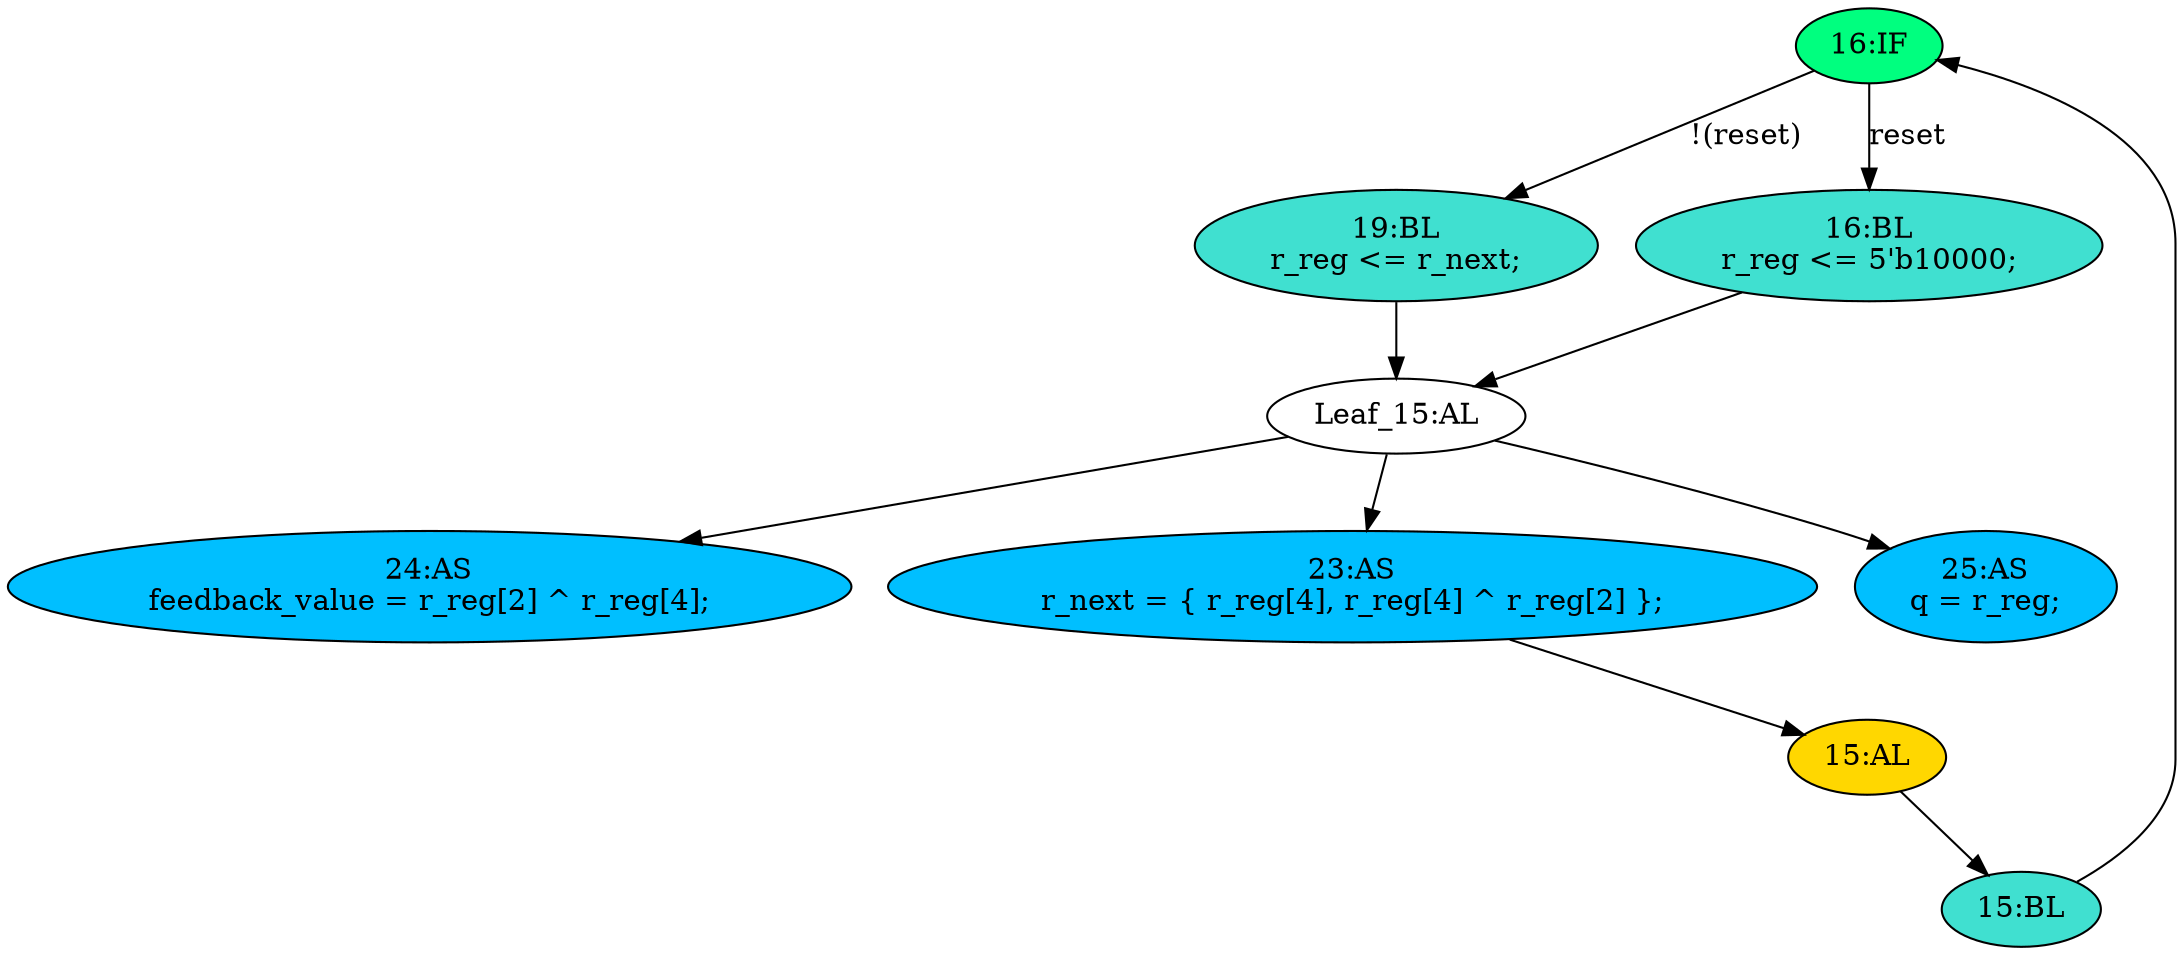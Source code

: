 strict digraph "compose( ,  )" {
	node [label="\N"];
	"16:IF"	[ast="<pyverilog.vparser.ast.IfStatement object at 0x7f2f110a3890>",
		fillcolor=springgreen,
		label="16:IF",
		statements="[]",
		style=filled,
		typ=IfStatement];
	"19:BL"	[ast="<pyverilog.vparser.ast.Block object at 0x7f2f1104e290>",
		fillcolor=turquoise,
		label="19:BL
r_reg <= r_next;",
		statements="[<pyverilog.vparser.ast.NonblockingSubstitution object at 0x7f2f110b1150>]",
		style=filled,
		typ=Block];
	"16:IF" -> "19:BL"	[cond="['reset']",
		label="!(reset)",
		lineno=16];
	"16:BL"	[ast="<pyverilog.vparser.ast.Block object at 0x7f2f110a34d0>",
		fillcolor=turquoise,
		label="16:BL
r_reg <= 5'b10000;",
		statements="[<pyverilog.vparser.ast.NonblockingSubstitution object at 0x7f2f110a3ed0>]",
		style=filled,
		typ=Block];
	"16:IF" -> "16:BL"	[cond="['reset']",
		label=reset,
		lineno=16];
	"15:AL"	[ast="<pyverilog.vparser.ast.Always object at 0x7f2f110a3d10>",
		clk_sens=True,
		fillcolor=gold,
		label="15:AL",
		sens="['clk', 'reset']",
		statements="[]",
		style=filled,
		typ=Always,
		use_var="['reset', 'r_next']"];
	"15:BL"	[ast="<pyverilog.vparser.ast.Block object at 0x7f2f110a3790>",
		fillcolor=turquoise,
		label="15:BL",
		statements="[]",
		style=filled,
		typ=Block];
	"15:AL" -> "15:BL"	[cond="[]",
		lineno=None];
	"Leaf_15:AL"	[def_var="['r_reg']",
		label="Leaf_15:AL"];
	"19:BL" -> "Leaf_15:AL"	[cond="[]",
		lineno=None];
	"15:BL" -> "16:IF"	[cond="[]",
		lineno=None];
	"24:AS"	[ast="<pyverilog.vparser.ast.Assign object at 0x7f2f14fc5d10>",
		def_var="['feedback_value']",
		fillcolor=deepskyblue,
		label="24:AS
feedback_value = r_reg[2] ^ r_reg[4];",
		statements="[]",
		style=filled,
		typ=Assign,
		use_var="['r_reg', 'r_reg']"];
	"Leaf_15:AL" -> "24:AS";
	"23:AS"	[ast="<pyverilog.vparser.ast.Assign object at 0x7f2f110bdc50>",
		def_var="['r_next']",
		fillcolor=deepskyblue,
		label="23:AS
r_next = { r_reg[4], r_reg[4] ^ r_reg[2] };",
		statements="[]",
		style=filled,
		typ=Assign,
		use_var="['r_reg', 'r_reg', 'r_reg']"];
	"Leaf_15:AL" -> "23:AS";
	"25:AS"	[ast="<pyverilog.vparser.ast.Assign object at 0x7f2f111207d0>",
		def_var="['q']",
		fillcolor=deepskyblue,
		label="25:AS
q = r_reg;",
		statements="[]",
		style=filled,
		typ=Assign,
		use_var="['r_reg']"];
	"Leaf_15:AL" -> "25:AS";
	"23:AS" -> "15:AL";
	"16:BL" -> "Leaf_15:AL"	[cond="[]",
		lineno=None];
}
